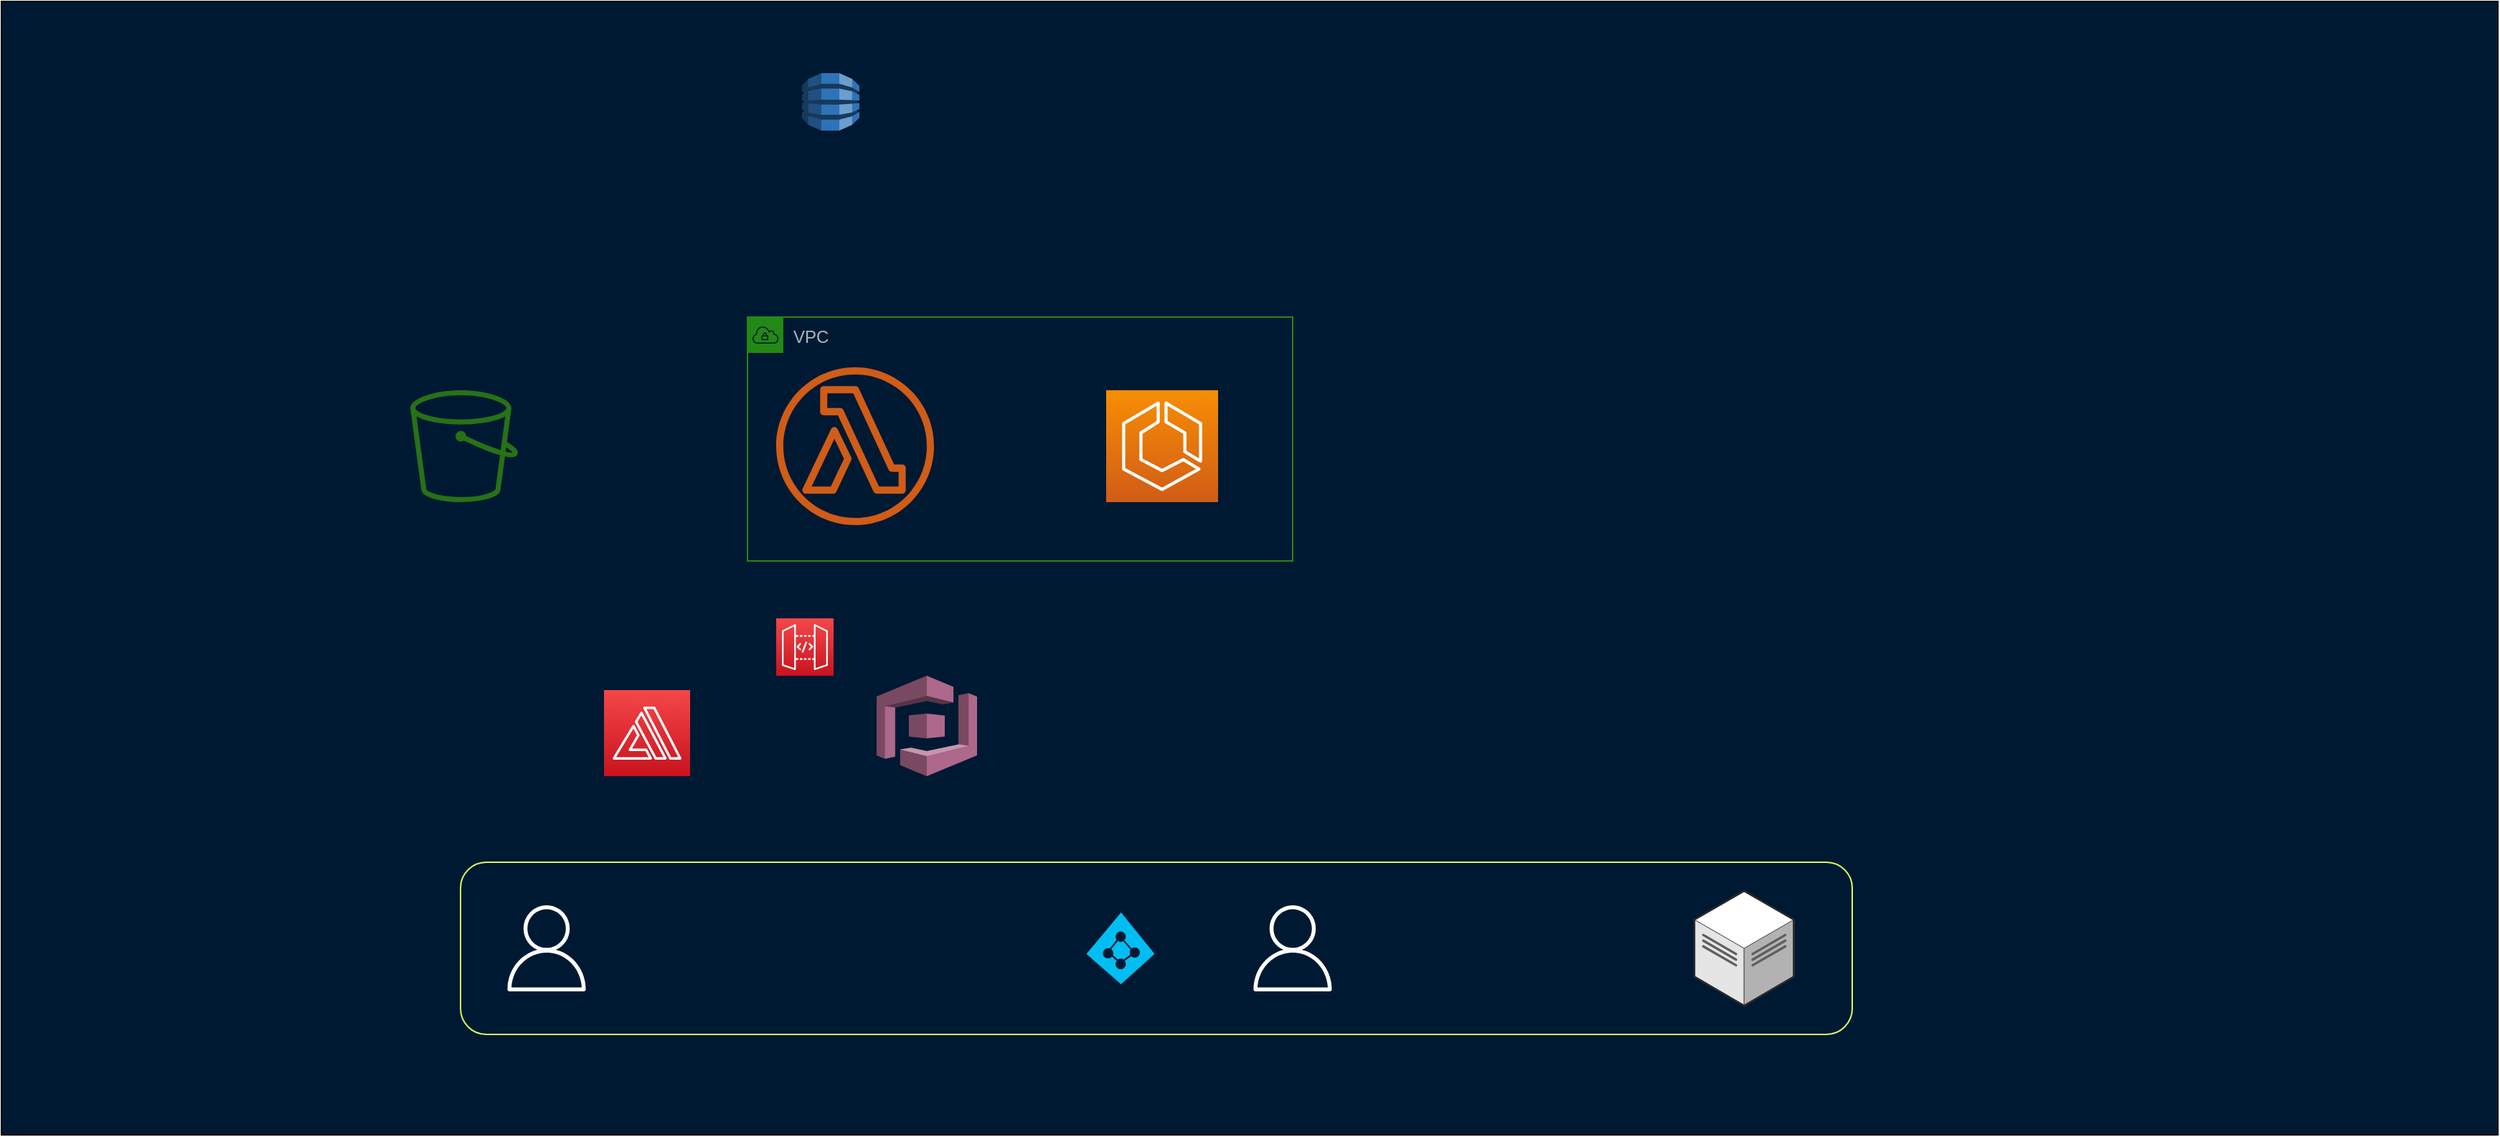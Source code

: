 <mxfile version="14.6.9" type="github">
  <diagram id="a3R2w4tenQ1a1NCuHC_m" name="Page-1">
    <mxGraphModel dx="2697" dy="803" grid="1" gridSize="10" guides="1" tooltips="1" connect="1" arrows="1" fold="1" page="1" pageScale="1" pageWidth="850" pageHeight="1100" math="0" shadow="0">
      <root>
        <mxCell id="0" />
        <mxCell id="1" parent="0" />
        <mxCell id="aP_DREw8w3PdNv23wdk8-1" value="" style="rounded=0;whiteSpace=wrap;html=1;fillColor=#001933;" vertex="1" parent="1">
          <mxGeometry x="-360" y="20" width="1740" height="790" as="geometry" />
        </mxCell>
        <mxCell id="aP_DREw8w3PdNv23wdk8-2" value="" style="outlineConnect=0;fontColor=#232F3E;gradientColor=none;fillColor=#D05C17;strokeColor=none;dashed=0;verticalLabelPosition=bottom;verticalAlign=top;align=center;html=1;fontSize=12;fontStyle=0;aspect=fixed;pointerEvents=1;shape=mxgraph.aws4.lambda_function;" vertex="1" parent="1">
          <mxGeometry x="180" y="275" width="110" height="110" as="geometry" />
        </mxCell>
        <mxCell id="aP_DREw8w3PdNv23wdk8-3" value="" style="points=[[0,0,0],[0.25,0,0],[0.5,0,0],[0.75,0,0],[1,0,0],[0,1,0],[0.25,1,0],[0.5,1,0],[0.75,1,0],[1,1,0],[0,0.25,0],[0,0.5,0],[0,0.75,0],[1,0.25,0],[1,0.5,0],[1,0.75,0]];outlineConnect=0;fontColor=#232F3E;gradientColor=#F54749;gradientDirection=north;fillColor=#C7131F;strokeColor=#ffffff;dashed=0;verticalLabelPosition=bottom;verticalAlign=top;align=center;html=1;fontSize=12;fontStyle=0;aspect=fixed;shape=mxgraph.aws4.resourceIcon;resIcon=mxgraph.aws4.api_gateway;" vertex="1" parent="1">
          <mxGeometry x="180" y="450" width="40" height="40" as="geometry" />
        </mxCell>
        <mxCell id="aP_DREw8w3PdNv23wdk8-4" value="" style="points=[[0,0,0],[0.25,0,0],[0.5,0,0],[0.75,0,0],[1,0,0],[0,1,0],[0.25,1,0],[0.5,1,0],[0.75,1,0],[1,1,0],[0,0.25,0],[0,0.5,0],[0,0.75,0],[1,0.25,0],[1,0.5,0],[1,0.75,0]];outlineConnect=0;fontColor=#232F3E;gradientColor=#F78E04;gradientDirection=north;fillColor=#D05C17;strokeColor=#ffffff;dashed=0;verticalLabelPosition=bottom;verticalAlign=top;align=center;html=1;fontSize=12;fontStyle=0;aspect=fixed;shape=mxgraph.aws4.resourceIcon;resIcon=mxgraph.aws4.ecs;" vertex="1" parent="1">
          <mxGeometry x="410" y="291" width="78" height="78" as="geometry" />
        </mxCell>
        <mxCell id="aP_DREw8w3PdNv23wdk8-5" value="VPC" style="points=[[0,0],[0.25,0],[0.5,0],[0.75,0],[1,0],[1,0.25],[1,0.5],[1,0.75],[1,1],[0.75,1],[0.5,1],[0.25,1],[0,1],[0,0.75],[0,0.5],[0,0.25]];outlineConnect=0;gradientColor=none;html=1;whiteSpace=wrap;fontSize=12;fontStyle=0;shape=mxgraph.aws4.group;grIcon=mxgraph.aws4.group_vpc;strokeColor=#248814;fillColor=none;verticalAlign=top;align=left;spacingLeft=30;fontColor=#AAB7B8;dashed=0;" vertex="1" parent="1">
          <mxGeometry x="160" y="240" width="380" height="170" as="geometry" />
        </mxCell>
        <mxCell id="aP_DREw8w3PdNv23wdk8-6" value="" style="outlineConnect=0;dashed=0;verticalLabelPosition=bottom;verticalAlign=top;align=center;html=1;shape=mxgraph.aws3.dynamo_db;fillColor=#2E73B8;gradientColor=none;" vertex="1" parent="1">
          <mxGeometry x="198" y="70" width="40" height="40" as="geometry" />
        </mxCell>
        <mxCell id="aP_DREw8w3PdNv23wdk8-7" value="" style="points=[[0,0,0],[0.25,0,0],[0.5,0,0],[0.75,0,0],[1,0,0],[0,1,0],[0.25,1,0],[0.5,1,0],[0.75,1,0],[1,1,0],[0,0.25,0],[0,0.5,0],[0,0.75,0],[1,0.25,0],[1,0.5,0],[1,0.75,0]];outlineConnect=0;fontColor=#232F3E;gradientColor=#F54749;gradientDirection=north;fillColor=#C7131F;strokeColor=#ffffff;dashed=0;verticalLabelPosition=bottom;verticalAlign=top;align=center;html=1;fontSize=12;fontStyle=0;aspect=fixed;shape=mxgraph.aws4.resourceIcon;resIcon=mxgraph.aws4.amplify;" vertex="1" parent="1">
          <mxGeometry x="60" y="500" width="60" height="60" as="geometry" />
        </mxCell>
        <mxCell id="aP_DREw8w3PdNv23wdk8-8" value="" style="outlineConnect=0;dashed=0;verticalLabelPosition=bottom;verticalAlign=top;align=center;html=1;shape=mxgraph.aws3.cognito;fillColor=#AD688B;gradientColor=none;" vertex="1" parent="1">
          <mxGeometry x="250" y="490" width="70" height="70" as="geometry" />
        </mxCell>
        <mxCell id="aP_DREw8w3PdNv23wdk8-10" value="" style="outlineConnect=0;fontColor=#232F3E;gradientColor=none;fillColor=#277116;strokeColor=none;dashed=0;verticalLabelPosition=bottom;verticalAlign=top;align=center;html=1;fontSize=12;fontStyle=0;aspect=fixed;pointerEvents=1;shape=mxgraph.aws4.bucket;" vertex="1" parent="1">
          <mxGeometry x="-75" y="291" width="75" height="78" as="geometry" />
        </mxCell>
        <mxCell id="aP_DREw8w3PdNv23wdk8-11" value="" style="rounded=1;whiteSpace=wrap;html=1;fillColor=#001933;strokeColor=#D5FF61;" vertex="1" parent="1">
          <mxGeometry x="-40" y="620" width="970" height="120" as="geometry" />
        </mxCell>
        <mxCell id="aP_DREw8w3PdNv23wdk8-12" value="" style="outlineConnect=0;fontColor=#232F3E;gradientColor=none;fillColor=#FFFFFF;strokeColor=none;dashed=0;verticalLabelPosition=bottom;verticalAlign=top;align=center;html=1;fontSize=12;fontStyle=0;aspect=fixed;pointerEvents=1;shape=mxgraph.aws4.user;" vertex="1" parent="1">
          <mxGeometry x="-10" y="650" width="60" height="60" as="geometry" />
        </mxCell>
        <mxCell id="aP_DREw8w3PdNv23wdk8-13" value="" style="outlineConnect=0;fontColor=#232F3E;gradientColor=none;fillColor=#FFFFFF;strokeColor=none;dashed=0;verticalLabelPosition=bottom;verticalAlign=top;align=center;html=1;fontSize=12;fontStyle=0;aspect=fixed;pointerEvents=1;shape=mxgraph.aws4.user;" vertex="1" parent="1">
          <mxGeometry x="510" y="650" width="60" height="60" as="geometry" />
        </mxCell>
        <mxCell id="aP_DREw8w3PdNv23wdk8-14" value="" style="verticalLabelPosition=bottom;html=1;verticalAlign=top;align=center;strokeColor=none;fillColor=#00BEF2;shape=mxgraph.azure.azure_active_directory;" vertex="1" parent="1">
          <mxGeometry x="396.25" y="655" width="47.5" height="50" as="geometry" />
        </mxCell>
        <mxCell id="aP_DREw8w3PdNv23wdk8-15" value="" style="verticalLabelPosition=bottom;html=1;verticalAlign=top;strokeWidth=1;align=center;outlineConnect=0;dashed=0;outlineConnect=0;shape=mxgraph.aws3d.dataCenter;strokeColor=#5E5E5E;aspect=fixed;fillColor=#FFFFFF;" vertex="1" parent="1">
          <mxGeometry x="820" y="640" width="69.3" height="80" as="geometry" />
        </mxCell>
      </root>
    </mxGraphModel>
  </diagram>
</mxfile>
